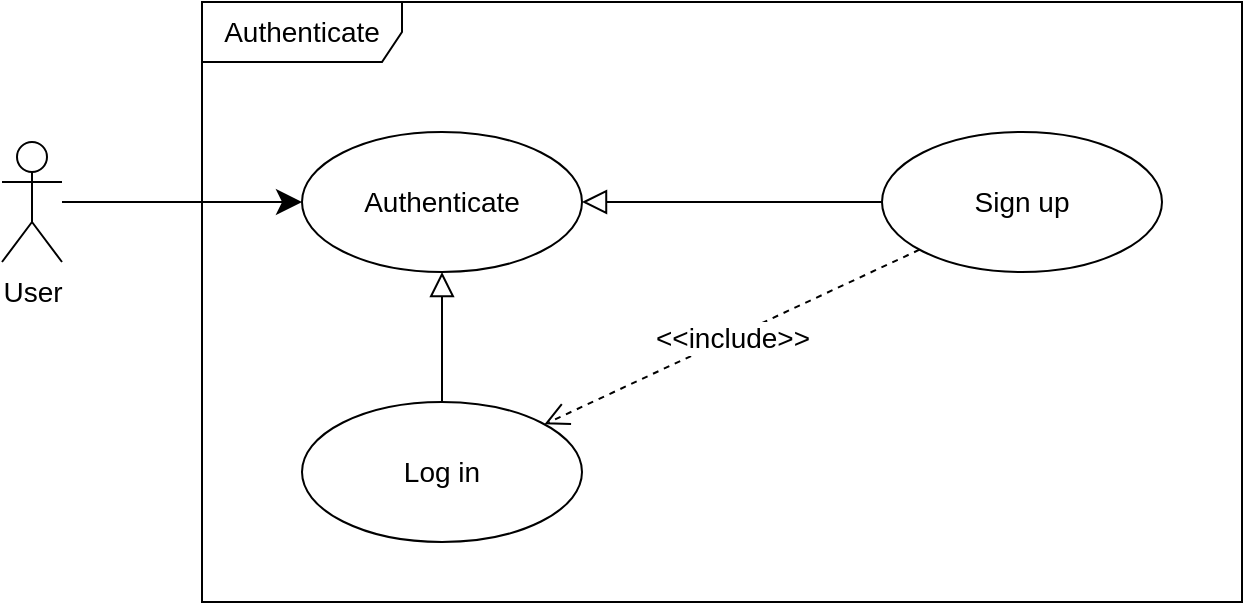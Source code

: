 <mxfile>
    <diagram id="yQfdNdEk-WH0bpvxnV43" name="Page-1">
        <mxGraphModel dx="706" dy="549" grid="1" gridSize="10" guides="1" tooltips="1" connect="1" arrows="1" fold="1" page="1" pageScale="1" pageWidth="850" pageHeight="1100" math="0" shadow="0">
            <root>
                <mxCell id="0"/>
                <mxCell id="1" parent="0"/>
                <mxCell id="7" value="Authenticate" style="shape=umlFrame;whiteSpace=wrap;html=1;width=100;height=30;fontSize=14;" parent="1" vertex="1">
                    <mxGeometry x="200" y="440" width="520" height="300" as="geometry"/>
                </mxCell>
                <mxCell id="2" value="Authenticate" style="ellipse;whiteSpace=wrap;html=1;fontSize=14;" parent="1" vertex="1">
                    <mxGeometry x="250" y="505" width="140" height="70" as="geometry"/>
                </mxCell>
                <mxCell id="11" style="rounded=0;orthogonalLoop=1;jettySize=auto;html=1;fontSize=14;endSize=10;" parent="1" source="8" target="2" edge="1">
                    <mxGeometry relative="1" as="geometry"/>
                </mxCell>
                <mxCell id="8" value="User" style="shape=umlActor;verticalLabelPosition=bottom;verticalAlign=top;html=1;fontSize=14;" parent="1" vertex="1">
                    <mxGeometry x="100" y="510" width="30" height="60" as="geometry"/>
                </mxCell>
                <mxCell id="30" style="edgeStyle=none;rounded=0;orthogonalLoop=1;jettySize=auto;html=1;fontSize=14;endArrow=block;endFill=0;startSize=10;endSize=10;sourcePerimeterSpacing=0;targetPerimeterSpacing=0;" edge="1" parent="1" source="28" target="2">
                    <mxGeometry relative="1" as="geometry"/>
                </mxCell>
                <mxCell id="28" value="Log in" style="ellipse;whiteSpace=wrap;html=1;fontSize=14;" vertex="1" parent="1">
                    <mxGeometry x="250" y="640" width="140" height="70" as="geometry"/>
                </mxCell>
                <mxCell id="31" style="edgeStyle=none;rounded=0;orthogonalLoop=1;jettySize=auto;html=1;fontSize=14;endArrow=block;endFill=0;startSize=10;endSize=10;sourcePerimeterSpacing=0;targetPerimeterSpacing=0;" edge="1" parent="1" source="29" target="2">
                    <mxGeometry relative="1" as="geometry"/>
                </mxCell>
                <mxCell id="32" value="&amp;lt;&amp;lt;include&amp;gt;&amp;gt;" style="edgeStyle=none;rounded=0;orthogonalLoop=1;jettySize=auto;html=1;fontSize=14;endArrow=open;endFill=0;startSize=10;endSize=10;sourcePerimeterSpacing=0;targetPerimeterSpacing=0;dashed=1;" edge="1" parent="1" source="29" target="28">
                    <mxGeometry relative="1" as="geometry"/>
                </mxCell>
                <mxCell id="29" value="Sign up" style="ellipse;whiteSpace=wrap;html=1;fontSize=14;" vertex="1" parent="1">
                    <mxGeometry x="540" y="505" width="140" height="70" as="geometry"/>
                </mxCell>
            </root>
        </mxGraphModel>
    </diagram>
    <diagram id="jPaytZJAbKHRGWck6veK" name="Page-1">
        <mxGraphModel dx="1813" dy="853" grid="1" gridSize="10" guides="1" tooltips="1" connect="1" arrows="1" fold="1" page="1" pageScale="1" pageWidth="850" pageHeight="1100" math="0" shadow="0">
            <root>
                <mxCell id="0"/>
                <mxCell id="1" parent="0"/>
            </root>
        </mxGraphModel>
    </diagram>
</mxfile>
